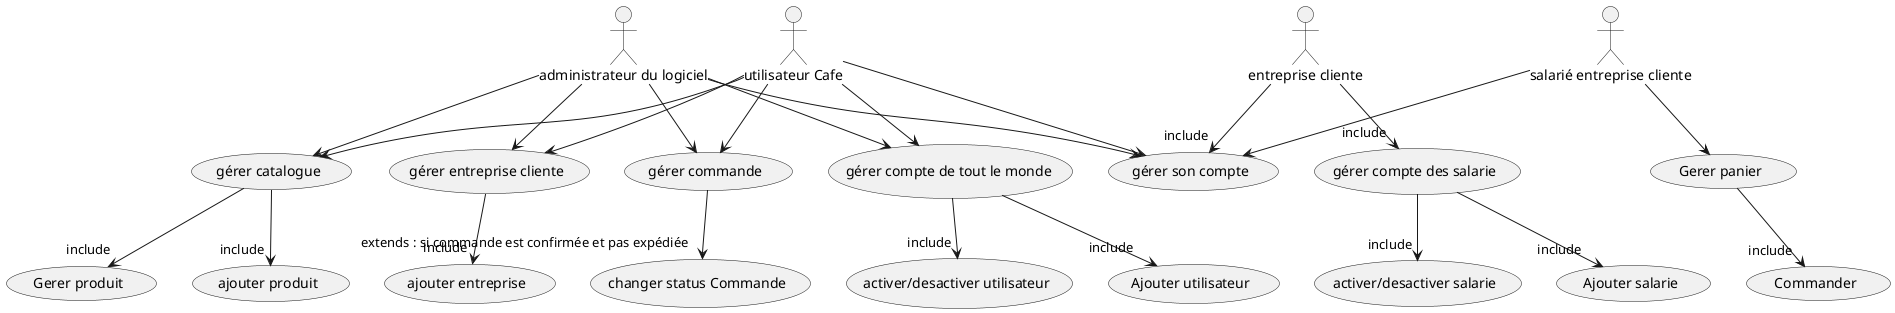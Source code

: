 @startuml

usecase (gérer compte de tout le monde) as UC_Gerer_Compte_tous
usecase (gérer compte des salarie) as UC_Gerer_Compte_entreprise
usecase (gérer catalogue) as UC_Gerer_Catalogue
usecase (gérer entreprise cliente) as UC_Gerer_Entreprise_cliente
usecase (gérer commande) as UC_Gerer_Commande
usecase (gérer son compte) as UC_Gerer_Son_Compte

usecase (Ajouter salarie) as UC_ajouter_salarie
usecase (activer/desactiver salarie) as UC_active_salarie

usecase (Ajouter utilisateur) as UC_ajouter_utilisateur
usecase (activer/desactiver utilisateur) as UC_active_utilisateur
usecase (ajouter produit) as UC_ajouter_produit
usecase (Gerer produit) as UC_Gerer_Produit
usecase (ajouter entreprise) as UC_ajouter_entreprise
usecase (changer status Commande) as UC_changer_status_commande


usecase (Gerer panier) as UC_Gerer_Panier
usecase (Commander) as UC_Commander



actor :administrateur du logiciel: as admin
actor :utilisateur Cafe: as userCafe
actor :entreprise cliente: as entreprise
actor :salarié entreprise cliente: as salarie


admin --> UC_Gerer_Compte_tous
UC_Gerer_Compte_tous -->"include" UC_ajouter_utilisateur
UC_Gerer_Compte_tous -->"include" UC_active_utilisateur
admin --> UC_Gerer_Catalogue
UC_Gerer_Catalogue -->"include" UC_ajouter_produit
UC_Gerer_Catalogue -->"include" UC_Gerer_Produit
admin --> UC_Gerer_Entreprise_cliente
UC_Gerer_Entreprise_cliente -->"include" UC_ajouter_entreprise
admin --> UC_Gerer_Commande
UC_Gerer_Commande -->"extends : si commande est confirmée et pas expédiée" UC_changer_status_commande
admin --> UC_Gerer_Son_Compte

userCafe --> UC_Gerer_Compte_tous
userCafe --> UC_Gerer_Catalogue
userCafe --> UC_Gerer_Entreprise_cliente
userCafe --> UC_Gerer_Commande
userCafe --> UC_Gerer_Son_Compte

entreprise -->"include" UC_Gerer_Compte_entreprise
UC_Gerer_Compte_entreprise -->"include" UC_ajouter_salarie
UC_Gerer_Compte_entreprise -->"include" UC_active_salarie
entreprise -->"include" UC_Gerer_Son_Compte

salarie --> UC_Gerer_Son_Compte
salarie --> UC_Gerer_Panier
UC_Gerer_Panier -->"include" UC_Commander
@enduml